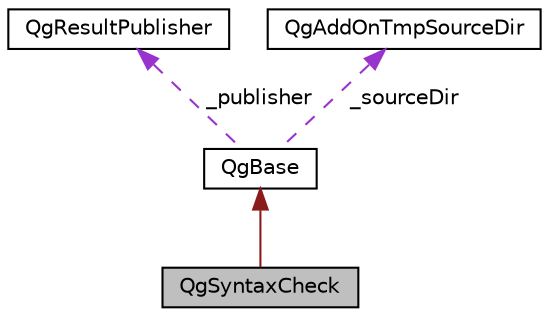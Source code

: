 digraph "QgSyntaxCheck"
{
 // LATEX_PDF_SIZE
  edge [fontname="Helvetica",fontsize="10",labelfontname="Helvetica",labelfontsize="10"];
  node [fontname="Helvetica",fontsize="10",shape=record];
  Node1 [label="QgSyntaxCheck",height=0.2,width=0.4,color="black", fillcolor="grey75", style="filled", fontcolor="black",tooltip="QualityCheck OA-syntax check."];
  Node2 -> Node1 [dir="back",color="firebrick4",fontsize="10",style="solid",fontname="Helvetica"];
  Node2 [label="QgBase",height=0.2,width=0.4,color="black", fillcolor="white", style="filled",URL="$classQgBase.html",tooltip="QualityGate base class."];
  Node3 -> Node2 [dir="back",color="darkorchid3",fontsize="10",style="dashed",label=" _publisher" ,fontname="Helvetica"];
  Node3 [label="QgResultPublisher",height=0.2,width=0.4,color="black", fillcolor="white", style="filled",URL="$classQgResultPublisher.html",tooltip=" "];
  Node4 -> Node2 [dir="back",color="darkorchid3",fontsize="10",style="dashed",label=" _sourceDir" ,fontname="Helvetica"];
  Node4 [label="QgAddOnTmpSourceDir",height=0.2,width=0.4,color="black", fillcolor="white", style="filled",URL="$classQgAddOnTmpSourceDir.html",tooltip=" "];
}
